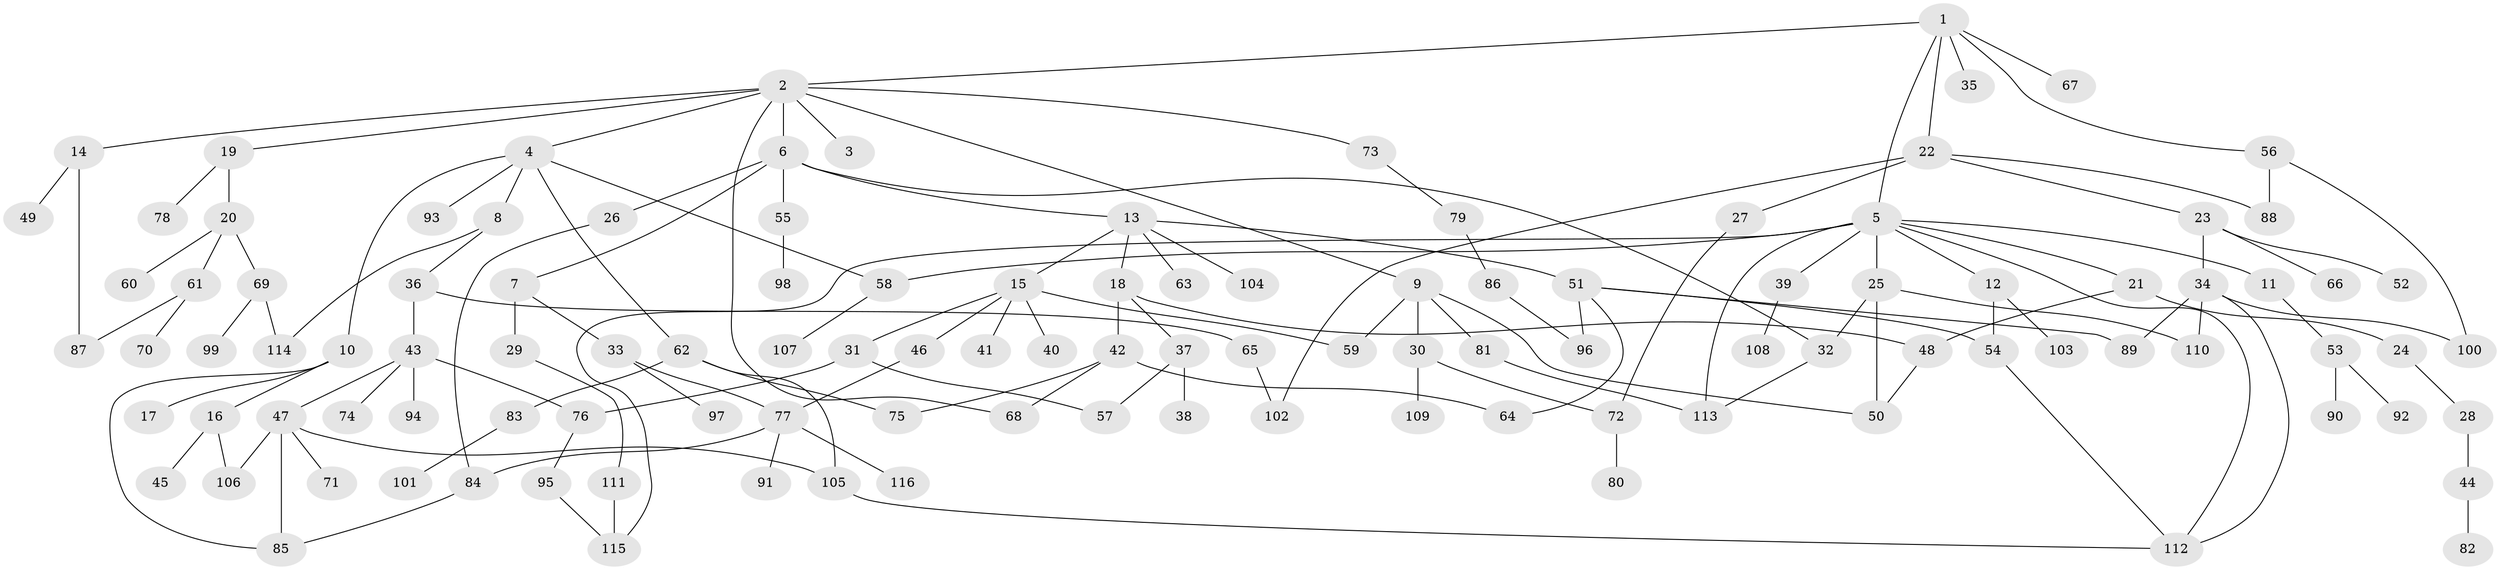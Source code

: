 // Generated by graph-tools (version 1.1) at 2025/25/03/09/25 03:25:28]
// undirected, 116 vertices, 149 edges
graph export_dot {
graph [start="1"]
  node [color=gray90,style=filled];
  1;
  2;
  3;
  4;
  5;
  6;
  7;
  8;
  9;
  10;
  11;
  12;
  13;
  14;
  15;
  16;
  17;
  18;
  19;
  20;
  21;
  22;
  23;
  24;
  25;
  26;
  27;
  28;
  29;
  30;
  31;
  32;
  33;
  34;
  35;
  36;
  37;
  38;
  39;
  40;
  41;
  42;
  43;
  44;
  45;
  46;
  47;
  48;
  49;
  50;
  51;
  52;
  53;
  54;
  55;
  56;
  57;
  58;
  59;
  60;
  61;
  62;
  63;
  64;
  65;
  66;
  67;
  68;
  69;
  70;
  71;
  72;
  73;
  74;
  75;
  76;
  77;
  78;
  79;
  80;
  81;
  82;
  83;
  84;
  85;
  86;
  87;
  88;
  89;
  90;
  91;
  92;
  93;
  94;
  95;
  96;
  97;
  98;
  99;
  100;
  101;
  102;
  103;
  104;
  105;
  106;
  107;
  108;
  109;
  110;
  111;
  112;
  113;
  114;
  115;
  116;
  1 -- 2;
  1 -- 5;
  1 -- 22;
  1 -- 35;
  1 -- 56;
  1 -- 67;
  2 -- 3;
  2 -- 4;
  2 -- 6;
  2 -- 9;
  2 -- 14;
  2 -- 19;
  2 -- 73;
  2 -- 68;
  4 -- 8;
  4 -- 10;
  4 -- 62;
  4 -- 93;
  4 -- 58;
  5 -- 11;
  5 -- 12;
  5 -- 21;
  5 -- 25;
  5 -- 39;
  5 -- 58;
  5 -- 113;
  5 -- 112;
  5 -- 115;
  6 -- 7;
  6 -- 13;
  6 -- 26;
  6 -- 32;
  6 -- 55;
  7 -- 29;
  7 -- 33;
  8 -- 36;
  8 -- 114;
  9 -- 30;
  9 -- 50;
  9 -- 81;
  9 -- 59;
  10 -- 16;
  10 -- 17;
  10 -- 85;
  11 -- 53;
  12 -- 54;
  12 -- 103;
  13 -- 15;
  13 -- 18;
  13 -- 51;
  13 -- 63;
  13 -- 104;
  14 -- 49;
  14 -- 87;
  15 -- 31;
  15 -- 40;
  15 -- 41;
  15 -- 46;
  15 -- 59;
  16 -- 45;
  16 -- 106;
  18 -- 37;
  18 -- 42;
  18 -- 48;
  19 -- 20;
  19 -- 78;
  20 -- 60;
  20 -- 61;
  20 -- 69;
  21 -- 24;
  21 -- 48;
  22 -- 23;
  22 -- 27;
  22 -- 88;
  22 -- 102;
  23 -- 34;
  23 -- 52;
  23 -- 66;
  24 -- 28;
  25 -- 110;
  25 -- 50;
  25 -- 32;
  26 -- 84;
  27 -- 72;
  28 -- 44;
  29 -- 111;
  30 -- 72;
  30 -- 109;
  31 -- 57;
  31 -- 76;
  32 -- 113;
  33 -- 77;
  33 -- 97;
  34 -- 112;
  34 -- 89;
  34 -- 110;
  34 -- 100;
  36 -- 43;
  36 -- 65;
  37 -- 38;
  37 -- 57;
  39 -- 108;
  42 -- 64;
  42 -- 68;
  42 -- 75;
  43 -- 47;
  43 -- 74;
  43 -- 76;
  43 -- 94;
  44 -- 82;
  46 -- 77;
  47 -- 71;
  47 -- 85;
  47 -- 105;
  47 -- 106;
  48 -- 50;
  51 -- 89;
  51 -- 96;
  51 -- 54;
  51 -- 64;
  53 -- 90;
  53 -- 92;
  54 -- 112;
  55 -- 98;
  56 -- 100;
  56 -- 88;
  58 -- 107;
  61 -- 70;
  61 -- 87;
  62 -- 75;
  62 -- 83;
  62 -- 105;
  65 -- 102;
  69 -- 99;
  69 -- 114;
  72 -- 80;
  73 -- 79;
  76 -- 95;
  77 -- 84;
  77 -- 91;
  77 -- 116;
  79 -- 86;
  81 -- 113;
  83 -- 101;
  84 -- 85;
  86 -- 96;
  95 -- 115;
  105 -- 112;
  111 -- 115;
}
